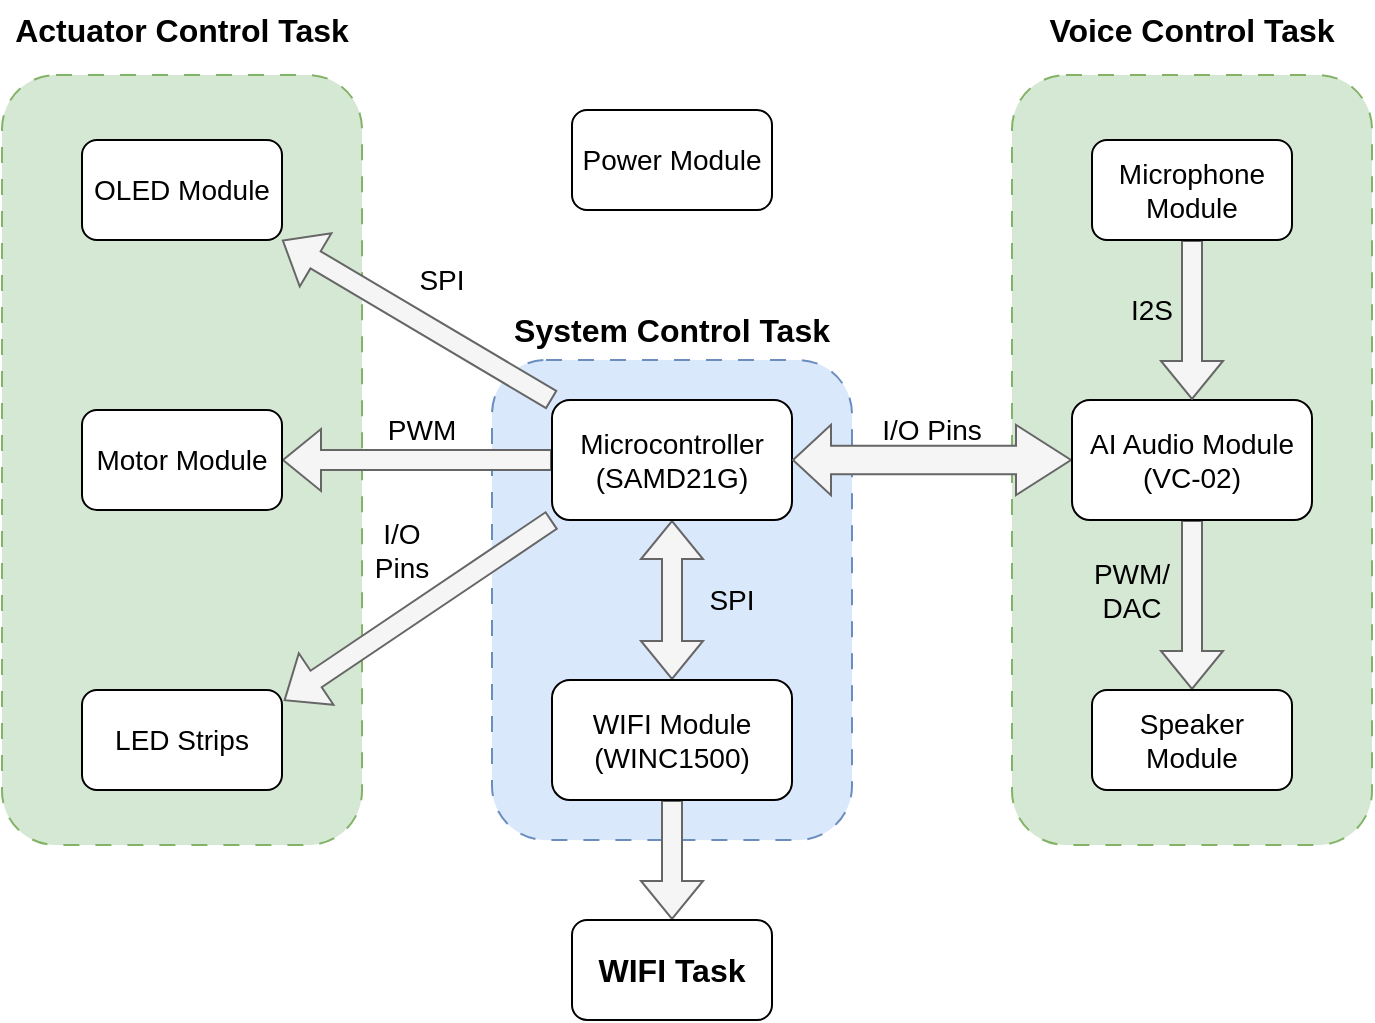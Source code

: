 <mxfile version="26.1.1">
  <diagram name="第 1 页" id="HUyxEWO2tBUFw-JeHVhr">
    <mxGraphModel dx="1050" dy="603" grid="1" gridSize="5" guides="1" tooltips="1" connect="1" arrows="1" fold="1" page="0" pageScale="1" pageWidth="1654" pageHeight="2336" math="0" shadow="0">
      <root>
        <mxCell id="0" />
        <mxCell id="1" parent="0" />
        <mxCell id="FNCe1pH83iVohBs1npDB-36" value="" style="rounded=1;whiteSpace=wrap;html=1;dashed=1;dashPattern=8 8;fillColor=#d5e8d4;strokeColor=#82b366;" parent="1" vertex="1">
          <mxGeometry x="660" y="107.5" width="180" height="385" as="geometry" />
        </mxCell>
        <mxCell id="FNCe1pH83iVohBs1npDB-35" value="" style="rounded=1;whiteSpace=wrap;html=1;dashed=1;dashPattern=8 8;fillColor=#d5e8d4;strokeColor=#82b366;" parent="1" vertex="1">
          <mxGeometry x="155" y="107.5" width="180" height="385" as="geometry" />
        </mxCell>
        <mxCell id="FNCe1pH83iVohBs1npDB-4" value="" style="rounded=1;whiteSpace=wrap;html=1;dashed=1;dashPattern=8 8;fillColor=#dae8fc;strokeColor=#6c8ebf;" parent="1" vertex="1">
          <mxGeometry x="400" y="250" width="180" height="240" as="geometry" />
        </mxCell>
        <mxCell id="FNCe1pH83iVohBs1npDB-18" value="" style="edgeStyle=orthogonalEdgeStyle;rounded=0;orthogonalLoop=1;jettySize=auto;html=1;startArrow=classic;startFill=1;shape=flexArrow;fillColor=#f5f5f5;strokeColor=#666666;" parent="1" source="FNCe1pH83iVohBs1npDB-1" target="FNCe1pH83iVohBs1npDB-2" edge="1">
          <mxGeometry relative="1" as="geometry" />
        </mxCell>
        <mxCell id="FNCe1pH83iVohBs1npDB-27" style="rounded=0;orthogonalLoop=1;jettySize=auto;html=1;exitX=0;exitY=0;exitDx=0;exitDy=0;entryX=1;entryY=1;entryDx=0;entryDy=0;shape=flexArrow;fillColor=#f5f5f5;strokeColor=#666666;" parent="1" source="FNCe1pH83iVohBs1npDB-1" target="FNCe1pH83iVohBs1npDB-7" edge="1">
          <mxGeometry relative="1" as="geometry" />
        </mxCell>
        <mxCell id="FNCe1pH83iVohBs1npDB-29" value="" style="edgeStyle=orthogonalEdgeStyle;rounded=0;orthogonalLoop=1;jettySize=auto;html=1;shape=flexArrow;fillColor=#f5f5f5;strokeColor=#666666;" parent="1" source="FNCe1pH83iVohBs1npDB-1" target="FNCe1pH83iVohBs1npDB-9" edge="1">
          <mxGeometry relative="1" as="geometry" />
        </mxCell>
        <mxCell id="FNCe1pH83iVohBs1npDB-1" value="&lt;font style=&quot;font-size: 14px;&quot;&gt;Microcontroller&lt;/font&gt;&lt;div&gt;&lt;font style=&quot;font-size: 14px;&quot;&gt;(SAMD21G)&lt;/font&gt;&lt;/div&gt;" style="rounded=1;whiteSpace=wrap;html=1;" parent="1" vertex="1">
          <mxGeometry x="430" y="270" width="120" height="60" as="geometry" />
        </mxCell>
        <mxCell id="FNCe1pH83iVohBs1npDB-38" style="edgeStyle=orthogonalEdgeStyle;rounded=0;orthogonalLoop=1;jettySize=auto;html=1;exitX=0.5;exitY=1;exitDx=0;exitDy=0;entryX=0.5;entryY=0;entryDx=0;entryDy=0;shape=flexArrow;fillColor=#f5f5f5;strokeColor=#666666;" parent="1" source="FNCe1pH83iVohBs1npDB-2" target="FNCe1pH83iVohBs1npDB-37" edge="1">
          <mxGeometry relative="1" as="geometry" />
        </mxCell>
        <mxCell id="FNCe1pH83iVohBs1npDB-2" value="&lt;span style=&quot;font-size: 14px;&quot;&gt;WIFI Module&lt;/span&gt;&lt;div&gt;&lt;span style=&quot;font-size: 14px;&quot;&gt;(WINC1500)&lt;/span&gt;&lt;/div&gt;" style="rounded=1;whiteSpace=wrap;html=1;" parent="1" vertex="1">
          <mxGeometry x="430" y="410" width="120" height="60" as="geometry" />
        </mxCell>
        <mxCell id="FNCe1pH83iVohBs1npDB-20" value="" style="edgeStyle=orthogonalEdgeStyle;rounded=0;orthogonalLoop=1;jettySize=auto;html=1;startArrow=classic;startFill=1;shape=flexArrow;width=14.167;startSize=8.833;fillColor=#f5f5f5;strokeColor=#666666;" parent="1" source="FNCe1pH83iVohBs1npDB-3" target="FNCe1pH83iVohBs1npDB-1" edge="1">
          <mxGeometry relative="1" as="geometry" />
        </mxCell>
        <mxCell id="FNCe1pH83iVohBs1npDB-24" value="" style="edgeStyle=orthogonalEdgeStyle;rounded=0;orthogonalLoop=1;jettySize=auto;html=1;startArrow=none;startFill=0;shape=flexArrow;fillColor=#f5f5f5;strokeColor=#666666;entryX=0.5;entryY=0;entryDx=0;entryDy=0;" parent="1" source="FNCe1pH83iVohBs1npDB-3" target="FNCe1pH83iVohBs1npDB-12" edge="1">
          <mxGeometry relative="1" as="geometry">
            <mxPoint x="750" y="410" as="targetPoint" />
          </mxGeometry>
        </mxCell>
        <mxCell id="FNCe1pH83iVohBs1npDB-3" value="&lt;span style=&quot;font-size: 14px;&quot;&gt;AI Audio Module&lt;/span&gt;&lt;div&gt;&lt;span style=&quot;font-size: 14px;&quot;&gt;(VC-02)&lt;/span&gt;&lt;/div&gt;" style="rounded=1;whiteSpace=wrap;html=1;" parent="1" vertex="1">
          <mxGeometry x="690" y="270" width="120" height="60" as="geometry" />
        </mxCell>
        <mxCell id="FNCe1pH83iVohBs1npDB-7" value="&lt;span style=&quot;font-size: 14px;&quot;&gt;OLED Module&lt;/span&gt;" style="rounded=1;whiteSpace=wrap;html=1;" parent="1" vertex="1">
          <mxGeometry x="195" y="140" width="100" height="50" as="geometry" />
        </mxCell>
        <mxCell id="FNCe1pH83iVohBs1npDB-9" value="&lt;span style=&quot;font-size: 14px;&quot;&gt;Motor Module&lt;/span&gt;" style="rounded=1;whiteSpace=wrap;html=1;" parent="1" vertex="1">
          <mxGeometry x="195" y="275" width="100" height="50" as="geometry" />
        </mxCell>
        <mxCell id="FNCe1pH83iVohBs1npDB-22" value="" style="edgeStyle=orthogonalEdgeStyle;rounded=0;orthogonalLoop=1;jettySize=auto;html=1;startArrow=none;startFill=0;shape=flexArrow;fillColor=#f5f5f5;strokeColor=#666666;" parent="1" source="FNCe1pH83iVohBs1npDB-11" target="FNCe1pH83iVohBs1npDB-3" edge="1">
          <mxGeometry relative="1" as="geometry" />
        </mxCell>
        <mxCell id="FNCe1pH83iVohBs1npDB-11" value="&lt;span style=&quot;font-size: 14px;&quot;&gt;Microphone Module&lt;/span&gt;" style="rounded=1;whiteSpace=wrap;html=1;" parent="1" vertex="1">
          <mxGeometry x="700" y="140" width="100" height="50" as="geometry" />
        </mxCell>
        <mxCell id="FNCe1pH83iVohBs1npDB-12" value="&lt;span style=&quot;font-size: 14px;&quot;&gt;Speaker Module&lt;/span&gt;" style="rounded=1;whiteSpace=wrap;html=1;" parent="1" vertex="1">
          <mxGeometry x="700" y="415" width="100" height="50" as="geometry" />
        </mxCell>
        <mxCell id="FNCe1pH83iVohBs1npDB-13" value="&lt;span style=&quot;font-size: 14px;&quot;&gt;LED Strips&lt;/span&gt;" style="rounded=1;whiteSpace=wrap;html=1;" parent="1" vertex="1">
          <mxGeometry x="195" y="415" width="100" height="50" as="geometry" />
        </mxCell>
        <mxCell id="FNCe1pH83iVohBs1npDB-15" value="&lt;font style=&quot;font-size: 16px;&quot;&gt;&lt;b&gt;System Control Task&lt;/b&gt;&lt;/font&gt;" style="text;html=1;align=center;verticalAlign=middle;whiteSpace=wrap;rounded=0;" parent="1" vertex="1">
          <mxGeometry x="405" y="220" width="170" height="30" as="geometry" />
        </mxCell>
        <mxCell id="FNCe1pH83iVohBs1npDB-19" value="&lt;font style=&quot;font-size: 14px;&quot;&gt;SPI&lt;/font&gt;" style="text;html=1;align=center;verticalAlign=middle;whiteSpace=wrap;rounded=0;" parent="1" vertex="1">
          <mxGeometry x="490" y="355" width="60" height="30" as="geometry" />
        </mxCell>
        <mxCell id="FNCe1pH83iVohBs1npDB-21" value="&lt;font style=&quot;font-size: 14px;&quot;&gt;I/O Pins&lt;/font&gt;" style="text;html=1;align=center;verticalAlign=middle;whiteSpace=wrap;rounded=0;" parent="1" vertex="1">
          <mxGeometry x="590" y="270" width="60" height="30" as="geometry" />
        </mxCell>
        <mxCell id="FNCe1pH83iVohBs1npDB-23" value="&lt;font style=&quot;font-size: 14px;&quot;&gt;I2S&lt;/font&gt;" style="text;html=1;align=center;verticalAlign=middle;whiteSpace=wrap;rounded=0;" parent="1" vertex="1">
          <mxGeometry x="700" y="210" width="60" height="30" as="geometry" />
        </mxCell>
        <mxCell id="FNCe1pH83iVohBs1npDB-25" value="&lt;font style=&quot;font-size: 14px;&quot;&gt;PWM&lt;/font&gt;&lt;span style=&quot;font-size: 14px; background-color: transparent; color: light-dark(rgb(0, 0, 0), rgb(255, 255, 255));&quot;&gt;/&lt;/span&gt;&lt;div&gt;&lt;span style=&quot;font-size: 14px; background-color: transparent; color: light-dark(rgb(0, 0, 0), rgb(255, 255, 255));&quot;&gt;DAC&lt;/span&gt;&lt;/div&gt;" style="text;html=1;align=center;verticalAlign=middle;whiteSpace=wrap;rounded=0;" parent="1" vertex="1">
          <mxGeometry x="690" y="350" width="60" height="30" as="geometry" />
        </mxCell>
        <mxCell id="FNCe1pH83iVohBs1npDB-28" value="&lt;font style=&quot;font-size: 14px;&quot;&gt;SPI&lt;/font&gt;" style="text;html=1;align=center;verticalAlign=middle;whiteSpace=wrap;rounded=0;" parent="1" vertex="1">
          <mxGeometry x="345" y="195" width="60" height="30" as="geometry" />
        </mxCell>
        <mxCell id="FNCe1pH83iVohBs1npDB-30" value="&lt;font style=&quot;font-size: 14px;&quot;&gt;PWM&lt;/font&gt;" style="text;html=1;align=center;verticalAlign=middle;whiteSpace=wrap;rounded=0;" parent="1" vertex="1">
          <mxGeometry x="335" y="270" width="60" height="30" as="geometry" />
        </mxCell>
        <mxCell id="FNCe1pH83iVohBs1npDB-31" style="rounded=0;orthogonalLoop=1;jettySize=auto;html=1;exitX=0;exitY=1;exitDx=0;exitDy=0;entryX=1.009;entryY=0.108;entryDx=0;entryDy=0;entryPerimeter=0;shape=flexArrow;fillColor=#f5f5f5;strokeColor=#666666;" parent="1" source="FNCe1pH83iVohBs1npDB-1" target="FNCe1pH83iVohBs1npDB-13" edge="1">
          <mxGeometry relative="1" as="geometry" />
        </mxCell>
        <mxCell id="FNCe1pH83iVohBs1npDB-32" value="&lt;font style=&quot;font-size: 14px;&quot;&gt;I/O&lt;/font&gt;&lt;div&gt;&lt;font style=&quot;font-size: 14px;&quot;&gt;Pins&lt;/font&gt;&lt;/div&gt;" style="text;html=1;align=center;verticalAlign=middle;whiteSpace=wrap;rounded=0;" parent="1" vertex="1">
          <mxGeometry x="325" y="330" width="60" height="30" as="geometry" />
        </mxCell>
        <mxCell id="FNCe1pH83iVohBs1npDB-34" value="&lt;span style=&quot;font-size: 14px;&quot;&gt;Power Module&lt;/span&gt;" style="rounded=1;whiteSpace=wrap;html=1;" parent="1" vertex="1">
          <mxGeometry x="440" y="125" width="100" height="50" as="geometry" />
        </mxCell>
        <mxCell id="FNCe1pH83iVohBs1npDB-37" value="&lt;b style=&quot;&quot;&gt;&lt;font style=&quot;font-size: 16px;&quot;&gt;WIFI Task&lt;/font&gt;&lt;/b&gt;" style="rounded=1;whiteSpace=wrap;html=1;" parent="1" vertex="1">
          <mxGeometry x="440" y="530" width="100" height="50" as="geometry" />
        </mxCell>
        <mxCell id="FNCe1pH83iVohBs1npDB-40" value="&lt;font style=&quot;font-size: 16px;&quot;&gt;&lt;b&gt;Actuator Control Task&lt;/b&gt;&lt;/font&gt;" style="text;html=1;align=center;verticalAlign=middle;whiteSpace=wrap;rounded=0;" parent="1" vertex="1">
          <mxGeometry x="160" y="70" width="170" height="30" as="geometry" />
        </mxCell>
        <mxCell id="FNCe1pH83iVohBs1npDB-41" value="&lt;font style=&quot;font-size: 16px;&quot;&gt;&lt;b&gt;Voice Control Task&lt;/b&gt;&lt;/font&gt;" style="text;html=1;align=center;verticalAlign=middle;whiteSpace=wrap;rounded=0;" parent="1" vertex="1">
          <mxGeometry x="665" y="70" width="170" height="30" as="geometry" />
        </mxCell>
      </root>
    </mxGraphModel>
  </diagram>
</mxfile>
